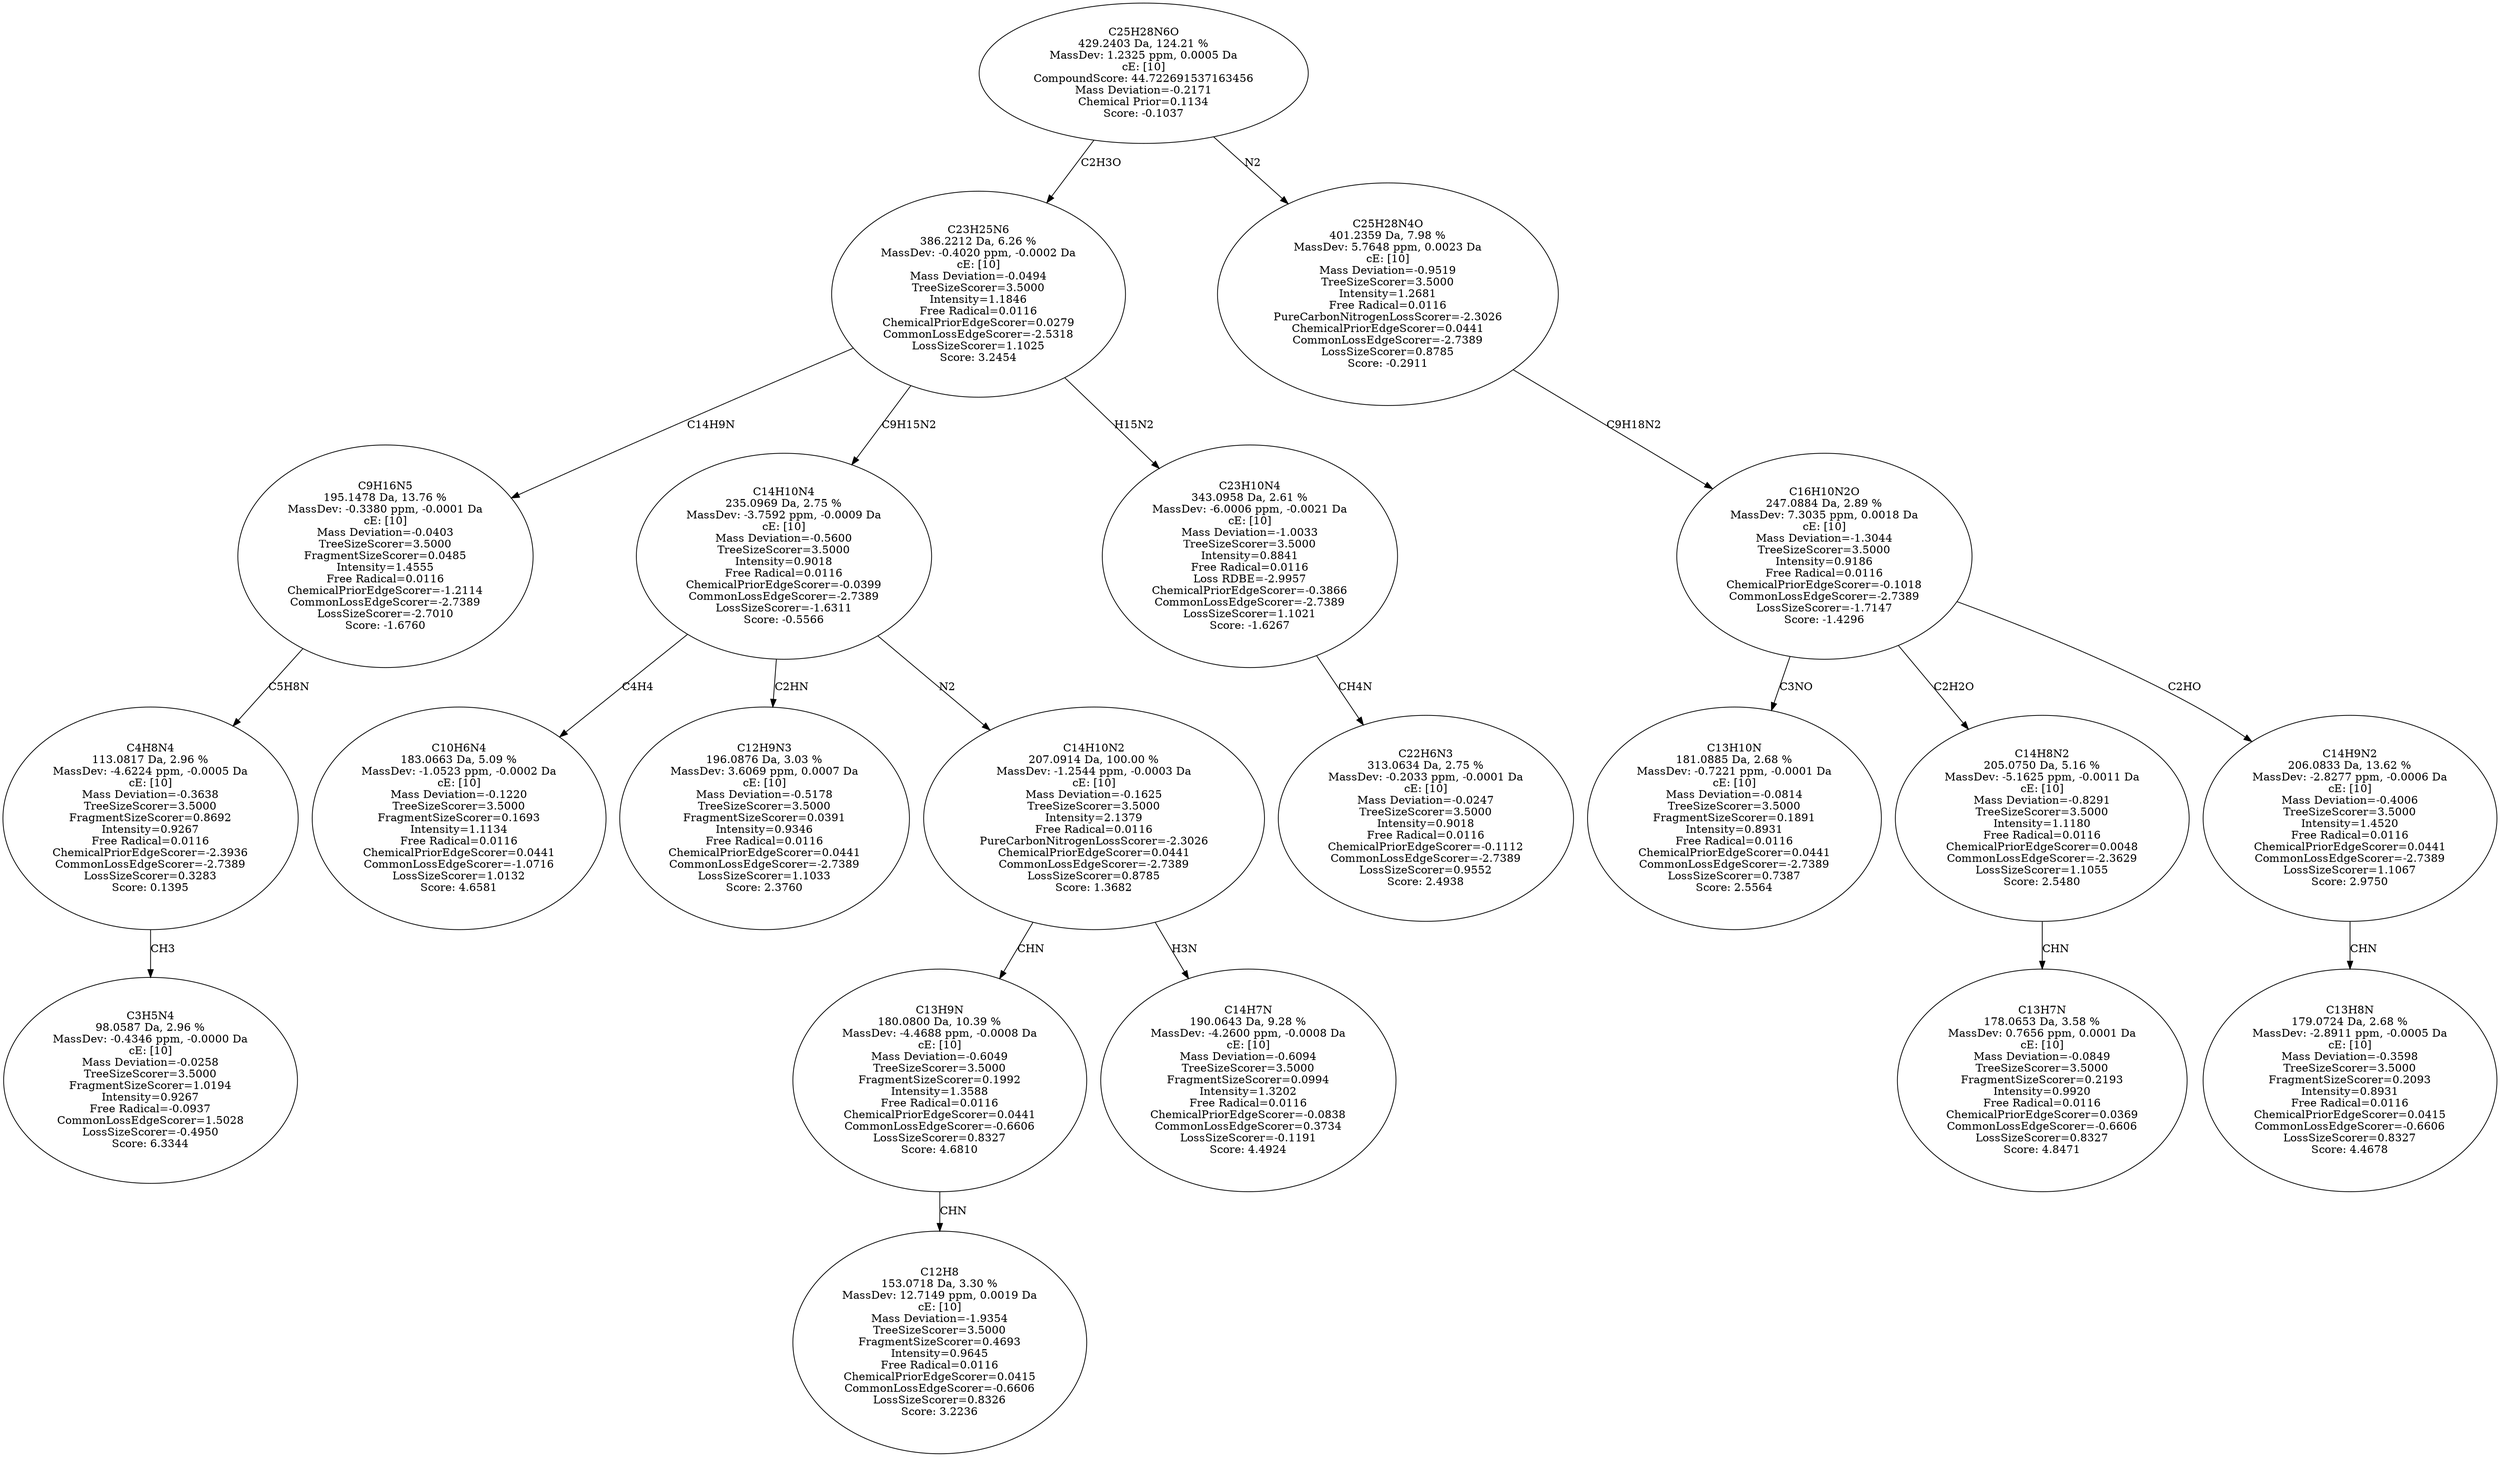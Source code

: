 strict digraph {
v1 [label="C3H5N4\n98.0587 Da, 2.96 %\nMassDev: -0.4346 ppm, -0.0000 Da\ncE: [10]\nMass Deviation=-0.0258\nTreeSizeScorer=3.5000\nFragmentSizeScorer=1.0194\nIntensity=0.9267\nFree Radical=-0.0937\nCommonLossEdgeScorer=1.5028\nLossSizeScorer=-0.4950\nScore: 6.3344"];
v2 [label="C4H8N4\n113.0817 Da, 2.96 %\nMassDev: -4.6224 ppm, -0.0005 Da\ncE: [10]\nMass Deviation=-0.3638\nTreeSizeScorer=3.5000\nFragmentSizeScorer=0.8692\nIntensity=0.9267\nFree Radical=0.0116\nChemicalPriorEdgeScorer=-2.3936\nCommonLossEdgeScorer=-2.7389\nLossSizeScorer=0.3283\nScore: 0.1395"];
v3 [label="C9H16N5\n195.1478 Da, 13.76 %\nMassDev: -0.3380 ppm, -0.0001 Da\ncE: [10]\nMass Deviation=-0.0403\nTreeSizeScorer=3.5000\nFragmentSizeScorer=0.0485\nIntensity=1.4555\nFree Radical=0.0116\nChemicalPriorEdgeScorer=-1.2114\nCommonLossEdgeScorer=-2.7389\nLossSizeScorer=-2.7010\nScore: -1.6760"];
v4 [label="C10H6N4\n183.0663 Da, 5.09 %\nMassDev: -1.0523 ppm, -0.0002 Da\ncE: [10]\nMass Deviation=-0.1220\nTreeSizeScorer=3.5000\nFragmentSizeScorer=0.1693\nIntensity=1.1134\nFree Radical=0.0116\nChemicalPriorEdgeScorer=0.0441\nCommonLossEdgeScorer=-1.0716\nLossSizeScorer=1.0132\nScore: 4.6581"];
v5 [label="C12H9N3\n196.0876 Da, 3.03 %\nMassDev: 3.6069 ppm, 0.0007 Da\ncE: [10]\nMass Deviation=-0.5178\nTreeSizeScorer=3.5000\nFragmentSizeScorer=0.0391\nIntensity=0.9346\nFree Radical=0.0116\nChemicalPriorEdgeScorer=0.0441\nCommonLossEdgeScorer=-2.7389\nLossSizeScorer=1.1033\nScore: 2.3760"];
v6 [label="C12H8\n153.0718 Da, 3.30 %\nMassDev: 12.7149 ppm, 0.0019 Da\ncE: [10]\nMass Deviation=-1.9354\nTreeSizeScorer=3.5000\nFragmentSizeScorer=0.4693\nIntensity=0.9645\nFree Radical=0.0116\nChemicalPriorEdgeScorer=0.0415\nCommonLossEdgeScorer=-0.6606\nLossSizeScorer=0.8326\nScore: 3.2236"];
v7 [label="C13H9N\n180.0800 Da, 10.39 %\nMassDev: -4.4688 ppm, -0.0008 Da\ncE: [10]\nMass Deviation=-0.6049\nTreeSizeScorer=3.5000\nFragmentSizeScorer=0.1992\nIntensity=1.3588\nFree Radical=0.0116\nChemicalPriorEdgeScorer=0.0441\nCommonLossEdgeScorer=-0.6606\nLossSizeScorer=0.8327\nScore: 4.6810"];
v8 [label="C14H7N\n190.0643 Da, 9.28 %\nMassDev: -4.2600 ppm, -0.0008 Da\ncE: [10]\nMass Deviation=-0.6094\nTreeSizeScorer=3.5000\nFragmentSizeScorer=0.0994\nIntensity=1.3202\nFree Radical=0.0116\nChemicalPriorEdgeScorer=-0.0838\nCommonLossEdgeScorer=0.3734\nLossSizeScorer=-0.1191\nScore: 4.4924"];
v9 [label="C14H10N2\n207.0914 Da, 100.00 %\nMassDev: -1.2544 ppm, -0.0003 Da\ncE: [10]\nMass Deviation=-0.1625\nTreeSizeScorer=3.5000\nIntensity=2.1379\nFree Radical=0.0116\nPureCarbonNitrogenLossScorer=-2.3026\nChemicalPriorEdgeScorer=0.0441\nCommonLossEdgeScorer=-2.7389\nLossSizeScorer=0.8785\nScore: 1.3682"];
v10 [label="C14H10N4\n235.0969 Da, 2.75 %\nMassDev: -3.7592 ppm, -0.0009 Da\ncE: [10]\nMass Deviation=-0.5600\nTreeSizeScorer=3.5000\nIntensity=0.9018\nFree Radical=0.0116\nChemicalPriorEdgeScorer=-0.0399\nCommonLossEdgeScorer=-2.7389\nLossSizeScorer=-1.6311\nScore: -0.5566"];
v11 [label="C22H6N3\n313.0634 Da, 2.75 %\nMassDev: -0.2033 ppm, -0.0001 Da\ncE: [10]\nMass Deviation=-0.0247\nTreeSizeScorer=3.5000\nIntensity=0.9018\nFree Radical=0.0116\nChemicalPriorEdgeScorer=-0.1112\nCommonLossEdgeScorer=-2.7389\nLossSizeScorer=0.9552\nScore: 2.4938"];
v12 [label="C23H10N4\n343.0958 Da, 2.61 %\nMassDev: -6.0006 ppm, -0.0021 Da\ncE: [10]\nMass Deviation=-1.0033\nTreeSizeScorer=3.5000\nIntensity=0.8841\nFree Radical=0.0116\nLoss RDBE=-2.9957\nChemicalPriorEdgeScorer=-0.3866\nCommonLossEdgeScorer=-2.7389\nLossSizeScorer=1.1021\nScore: -1.6267"];
v13 [label="C23H25N6\n386.2212 Da, 6.26 %\nMassDev: -0.4020 ppm, -0.0002 Da\ncE: [10]\nMass Deviation=-0.0494\nTreeSizeScorer=3.5000\nIntensity=1.1846\nFree Radical=0.0116\nChemicalPriorEdgeScorer=0.0279\nCommonLossEdgeScorer=-2.5318\nLossSizeScorer=1.1025\nScore: 3.2454"];
v14 [label="C13H10N\n181.0885 Da, 2.68 %\nMassDev: -0.7221 ppm, -0.0001 Da\ncE: [10]\nMass Deviation=-0.0814\nTreeSizeScorer=3.5000\nFragmentSizeScorer=0.1891\nIntensity=0.8931\nFree Radical=0.0116\nChemicalPriorEdgeScorer=0.0441\nCommonLossEdgeScorer=-2.7389\nLossSizeScorer=0.7387\nScore: 2.5564"];
v15 [label="C13H7N\n178.0653 Da, 3.58 %\nMassDev: 0.7656 ppm, 0.0001 Da\ncE: [10]\nMass Deviation=-0.0849\nTreeSizeScorer=3.5000\nFragmentSizeScorer=0.2193\nIntensity=0.9920\nFree Radical=0.0116\nChemicalPriorEdgeScorer=0.0369\nCommonLossEdgeScorer=-0.6606\nLossSizeScorer=0.8327\nScore: 4.8471"];
v16 [label="C14H8N2\n205.0750 Da, 5.16 %\nMassDev: -5.1625 ppm, -0.0011 Da\ncE: [10]\nMass Deviation=-0.8291\nTreeSizeScorer=3.5000\nIntensity=1.1180\nFree Radical=0.0116\nChemicalPriorEdgeScorer=0.0048\nCommonLossEdgeScorer=-2.3629\nLossSizeScorer=1.1055\nScore: 2.5480"];
v17 [label="C13H8N\n179.0724 Da, 2.68 %\nMassDev: -2.8911 ppm, -0.0005 Da\ncE: [10]\nMass Deviation=-0.3598\nTreeSizeScorer=3.5000\nFragmentSizeScorer=0.2093\nIntensity=0.8931\nFree Radical=0.0116\nChemicalPriorEdgeScorer=0.0415\nCommonLossEdgeScorer=-0.6606\nLossSizeScorer=0.8327\nScore: 4.4678"];
v18 [label="C14H9N2\n206.0833 Da, 13.62 %\nMassDev: -2.8277 ppm, -0.0006 Da\ncE: [10]\nMass Deviation=-0.4006\nTreeSizeScorer=3.5000\nIntensity=1.4520\nFree Radical=0.0116\nChemicalPriorEdgeScorer=0.0441\nCommonLossEdgeScorer=-2.7389\nLossSizeScorer=1.1067\nScore: 2.9750"];
v19 [label="C16H10N2O\n247.0884 Da, 2.89 %\nMassDev: 7.3035 ppm, 0.0018 Da\ncE: [10]\nMass Deviation=-1.3044\nTreeSizeScorer=3.5000\nIntensity=0.9186\nFree Radical=0.0116\nChemicalPriorEdgeScorer=-0.1018\nCommonLossEdgeScorer=-2.7389\nLossSizeScorer=-1.7147\nScore: -1.4296"];
v20 [label="C25H28N4O\n401.2359 Da, 7.98 %\nMassDev: 5.7648 ppm, 0.0023 Da\ncE: [10]\nMass Deviation=-0.9519\nTreeSizeScorer=3.5000\nIntensity=1.2681\nFree Radical=0.0116\nPureCarbonNitrogenLossScorer=-2.3026\nChemicalPriorEdgeScorer=0.0441\nCommonLossEdgeScorer=-2.7389\nLossSizeScorer=0.8785\nScore: -0.2911"];
v21 [label="C25H28N6O\n429.2403 Da, 124.21 %\nMassDev: 1.2325 ppm, 0.0005 Da\ncE: [10]\nCompoundScore: 44.722691537163456\nMass Deviation=-0.2171\nChemical Prior=0.1134\nScore: -0.1037"];
v2 -> v1 [label="CH3"];
v3 -> v2 [label="C5H8N"];
v13 -> v3 [label="C14H9N"];
v10 -> v4 [label="C4H4"];
v10 -> v5 [label="C2HN"];
v7 -> v6 [label="CHN"];
v9 -> v7 [label="CHN"];
v9 -> v8 [label="H3N"];
v10 -> v9 [label="N2"];
v13 -> v10 [label="C9H15N2"];
v12 -> v11 [label="CH4N"];
v13 -> v12 [label="H15N2"];
v21 -> v13 [label="C2H3O"];
v19 -> v14 [label="C3NO"];
v16 -> v15 [label="CHN"];
v19 -> v16 [label="C2H2O"];
v18 -> v17 [label="CHN"];
v19 -> v18 [label="C2HO"];
v20 -> v19 [label="C9H18N2"];
v21 -> v20 [label="N2"];
}